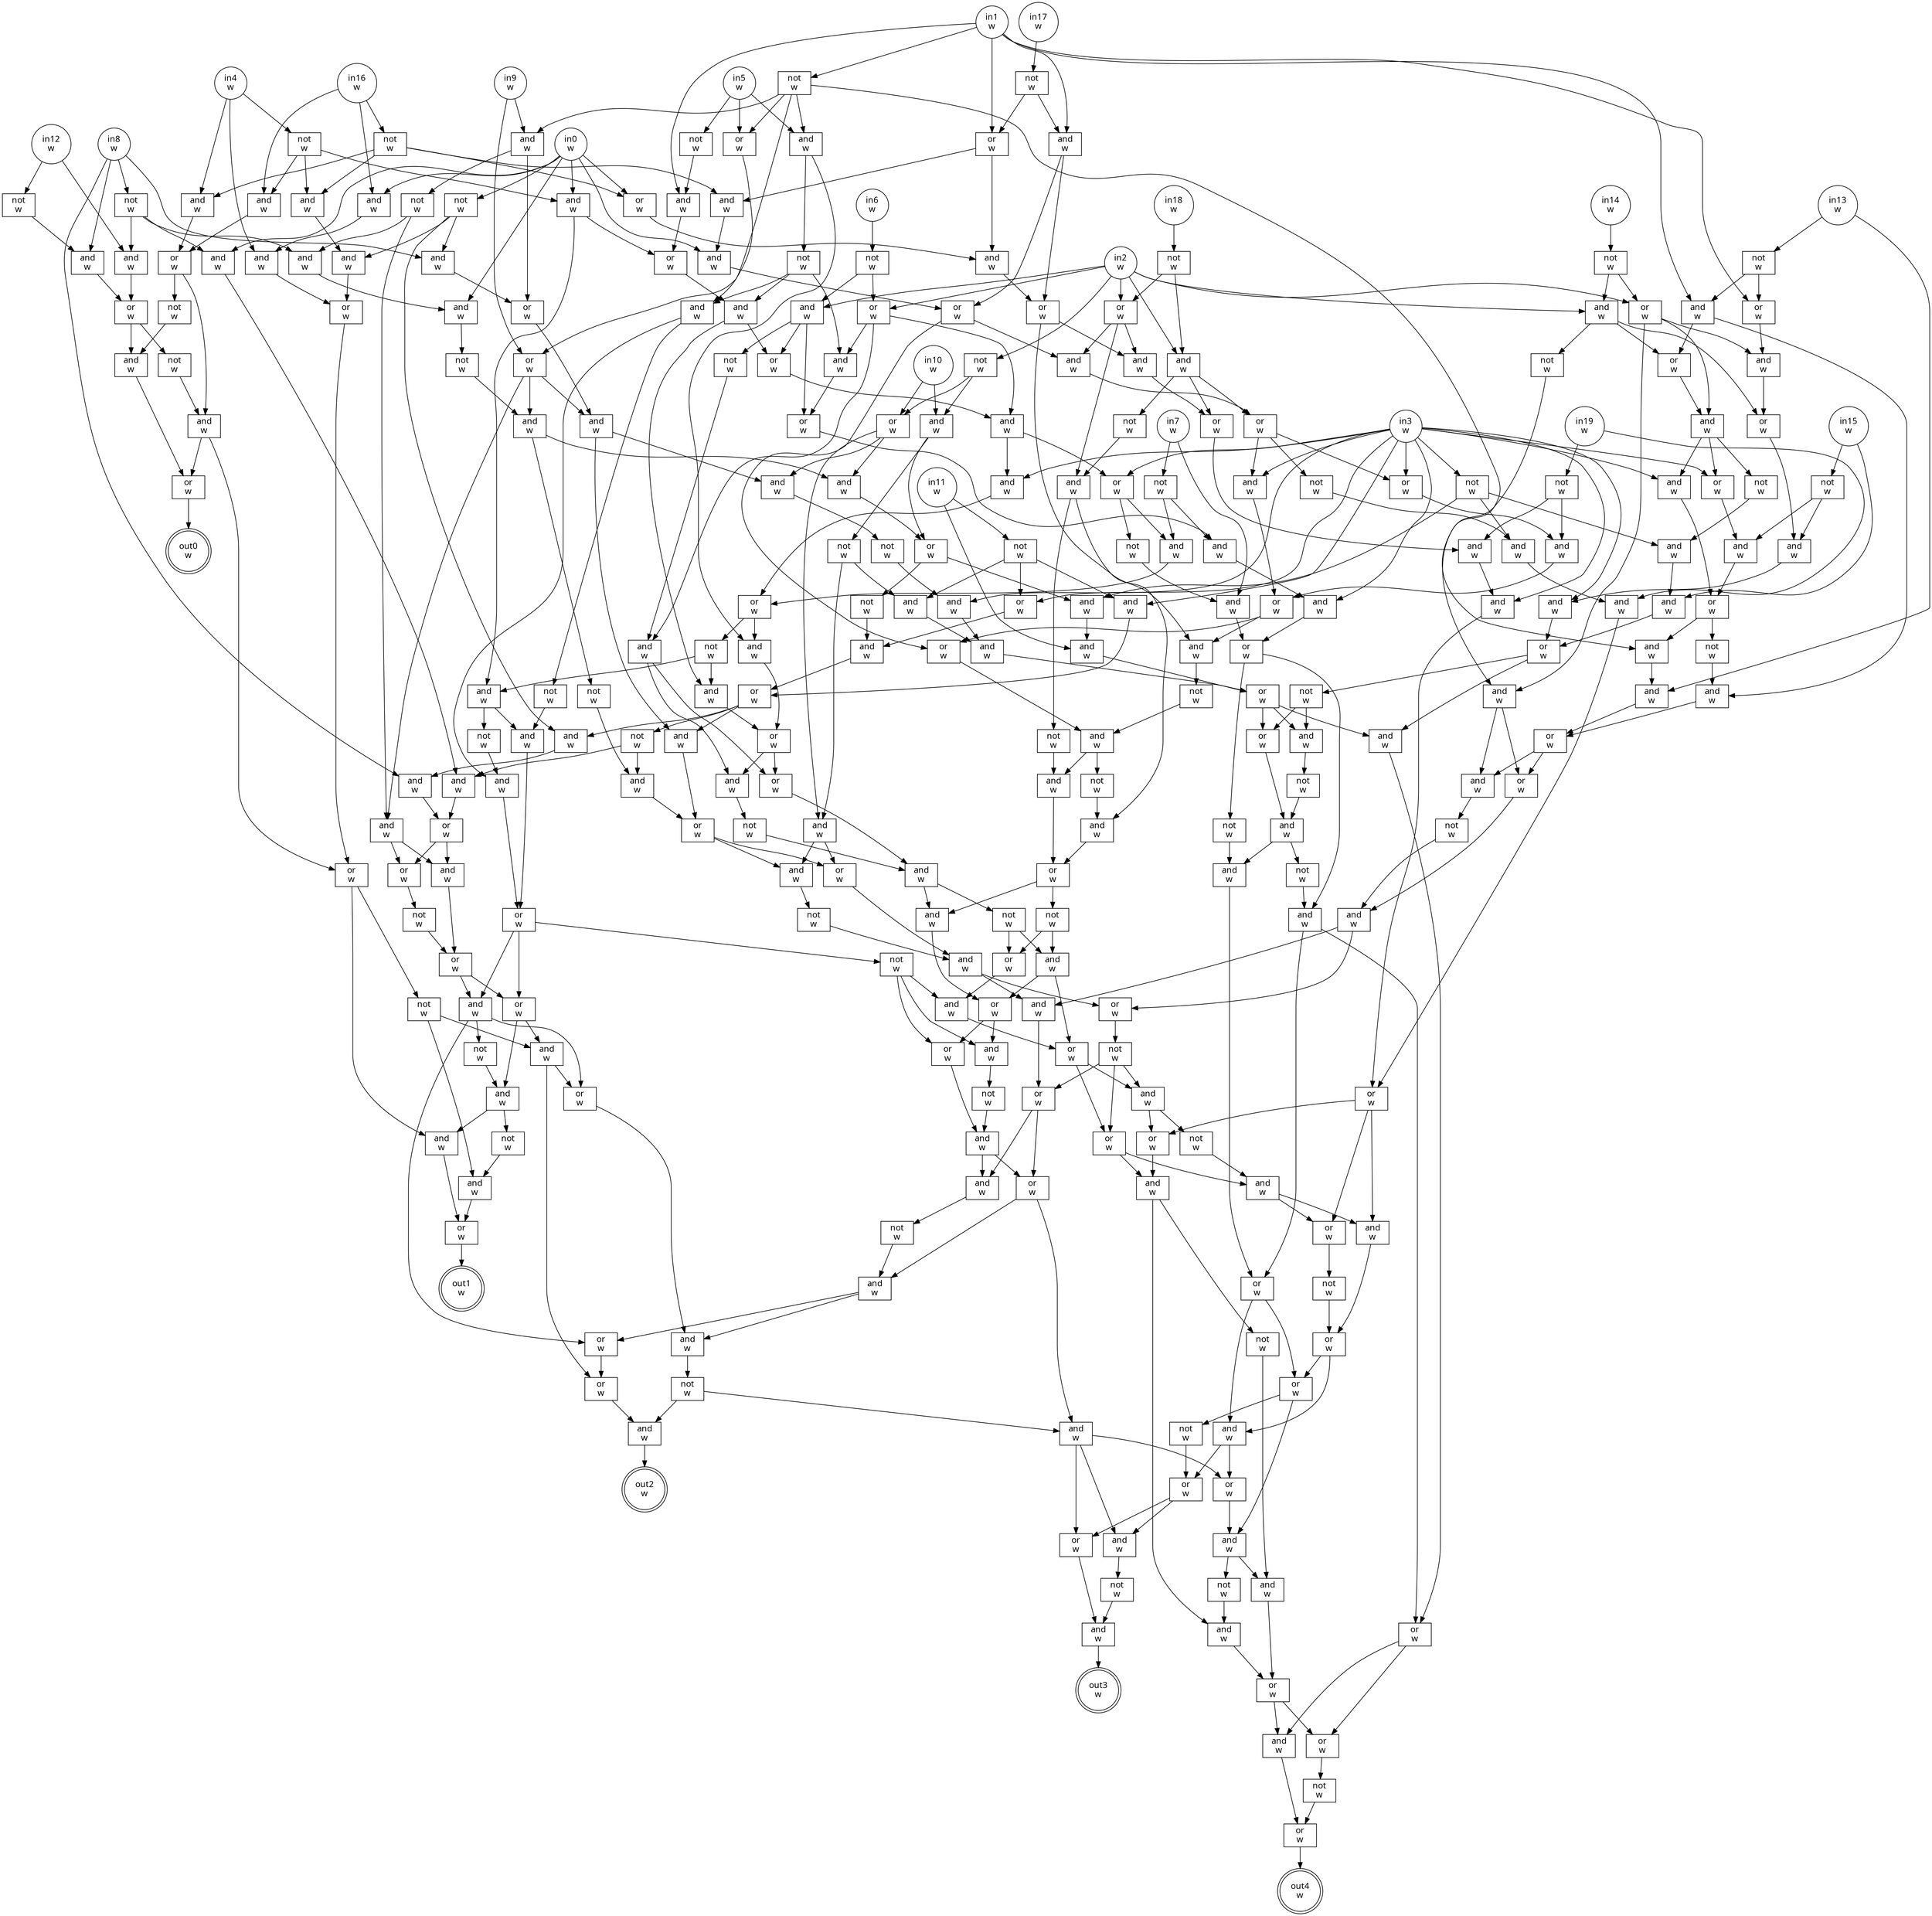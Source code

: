 digraph circuit{
	node [style = filled, fillcolor = white,shape=rect, fontname=geneva]
	g0 [label="in0\nw",shape=circle,fillcolor=white]
	g1 [label="in1\nw",shape=circle,fillcolor=white]
	g2 [label="in2\nw",shape=circle,fillcolor=white]
	g3 [label="in3\nw",shape=circle,fillcolor=white]
	g4 [label="in4\nw",shape=circle,fillcolor=white]
	g5 [label="in5\nw",shape=circle,fillcolor=white]
	g6 [label="in6\nw",shape=circle,fillcolor=white]
	g7 [label="in7\nw",shape=circle,fillcolor=white]
	g8 [label="in8\nw",shape=circle,fillcolor=white]
	g9 [label="in9\nw",shape=circle,fillcolor=white]
	g10 [label="in10\nw",shape=circle,fillcolor=white]
	g11 [label="in11\nw",shape=circle,fillcolor=white]
	g12 [label="in12\nw",shape=circle,fillcolor=white]
	g13 [label="in13\nw",shape=circle,fillcolor=white]
	g14 [label="in14\nw",shape=circle,fillcolor=white]
	g15 [label="in15\nw",shape=circle,fillcolor=white]
	g16 [label="in16\nw",shape=circle,fillcolor=white]
	g17 [label="in17\nw",shape=circle,fillcolor=white]
	g18 [label="in18\nw",shape=circle,fillcolor=white]
	g19 [label="in19\nw",shape=circle,fillcolor=white]
	g20 [label="not\nw",fillcolor=white]
	g21 [label="not\nw",fillcolor=white]
	g22 [label="not\nw",fillcolor=white]
	g23 [label="not\nw",fillcolor=white]
	g24 [label="not\nw",fillcolor=white]
	g25 [label="not\nw",fillcolor=white]
	g26 [label="not\nw",fillcolor=white]
	g27 [label="not\nw",fillcolor=white]
	g28 [label="not\nw",fillcolor=white]
	g29 [label="and\nw",fillcolor=white]
	g30 [label="not\nw",fillcolor=white]
	g31 [label="and\nw",fillcolor=white]
	g32 [label="or\nw",fillcolor=white]
	g33 [label="not\nw",fillcolor=white]
	g34 [label="not\nw",fillcolor=white]
	g35 [label="not\nw",fillcolor=white]
	g36 [label="not\nw",fillcolor=white]
	g37 [label="and\nw",fillcolor=white]
	g38 [label="not\nw",fillcolor=white]
	g39 [label="and\nw",fillcolor=white]
	g40 [label="or\nw",fillcolor=white]
	g41 [label="and\nw",fillcolor=white]
	g42 [label="not\nw",fillcolor=white]
	g43 [label="and\nw",fillcolor=white]
	g44 [label="or\nw",fillcolor=white]
	g45 [label="and\nw",fillcolor=white]
	g46 [label="or\nw",fillcolor=white]
	g47 [label="and\nw",fillcolor=white]
	g48 [label="not\nw",fillcolor=white]
	g49 [label="and\nw",fillcolor=white]
	g50 [label="not\nw",fillcolor=white]
	g51 [label="or\nw",fillcolor=white]
	g52 [label="and\nw",fillcolor=white]
	g53 [label="and\nw",fillcolor=white]
	g54 [label="not\nw",fillcolor=white]
	g55 [label="or\nw",fillcolor=white]
	g56 [label="and\nw",fillcolor=white]
	g57 [label="not\nw",fillcolor=white]
	g58 [label="or\nw",fillcolor=white]
	g59 [label="and\nw",fillcolor=white]
	g60 [label="not\nw",fillcolor=white]
	g61 [label="and\nw",fillcolor=white]
	g62 [label="not\nw",fillcolor=white]
	g63 [label="or\nw",fillcolor=white]
	g64 [label="and\nw",fillcolor=white]
	g65 [label="not\nw",fillcolor=white]
	g66 [label="and\nw",fillcolor=white]
	g67 [label="and\nw",fillcolor=white]
	g68 [label="and\nw",fillcolor=white]
	g69 [label="or\nw",fillcolor=white]
	g70 [label="and\nw",fillcolor=white]
	g71 [label="and\nw",fillcolor=white]
	g72 [label="and\nw",fillcolor=white]
	g73 [label="or\nw",fillcolor=white]
	g74 [label="and\nw",fillcolor=white]
	g75 [label="or\nw",fillcolor=white]
	g76 [label="and\nw",fillcolor=white]
	g77 [label="and\nw",fillcolor=white]
	g78 [label="or\nw",fillcolor=white]
	g79 [label="not\nw",fillcolor=white]
	g80 [label="not\nw",fillcolor=white]
	g81 [label="and\nw",fillcolor=white]
	g82 [label="and\nw",fillcolor=white]
	g83 [label="and\nw",fillcolor=white]
	g84 [label="or\nw",fillcolor=white]
	g85 [label="and\nw",fillcolor=white]
	g86 [label="or\nw",fillcolor=white]
	g87 [label="and\nw",fillcolor=white]
	g88 [label="and\nw",fillcolor=white]
	g89 [label="or\nw",fillcolor=white]
	g90 [label="not\nw",fillcolor=white]
	g91 [label="not\nw",fillcolor=white]
	g92 [label="and\nw",fillcolor=white]
	g93 [label="not\nw",fillcolor=white]
	g94 [label="and\nw",fillcolor=white]
	g95 [label="or\nw",fillcolor=white]
	g96 [label="and\nw",fillcolor=white]
	g97 [label="and\nw",fillcolor=white]
	g98 [label="or\nw",fillcolor=white]
	g99 [label="and\nw",fillcolor=white]
	g100 [label="not\nw",fillcolor=white]
	g101 [label="or\nw",fillcolor=white]
	g102 [label="and\nw",fillcolor=white]
	g103 [label="not\nw",fillcolor=white]
	g104 [label="and\nw",fillcolor=white]
	g105 [label="and\nw",fillcolor=white]
	g106 [label="and\nw",fillcolor=white]
	g107 [label="and\nw",fillcolor=white]
	g108 [label="or\nw",fillcolor=white]
	g109 [label="and\nw",fillcolor=white]
	g110 [label="not\nw",fillcolor=white]
	g111 [label="or\nw",fillcolor=white]
	g112 [label="and\nw",fillcolor=white]
	g113 [label="and\nw",fillcolor=white]
	g114 [label="and\nw",fillcolor=white]
	g115 [label="and\nw",fillcolor=white]
	g116 [label="or\nw",fillcolor=white]
	g117 [label="and\nw",fillcolor=white]
	g118 [label="or\nw",fillcolor=white]
	g119 [label="and\nw",fillcolor=white]
	g120 [label="and\nw",fillcolor=white]
	g121 [label="or\nw",fillcolor=white]
	g122 [label="and\nw",fillcolor=white]
	g123 [label="or\nw",fillcolor=white]
	g124 [label="and\nw",fillcolor=white]
	g125 [label="not\nw",fillcolor=white]
	g126 [label="not\nw",fillcolor=white]
	g127 [label="and\nw",fillcolor=white]
	g128 [label="or\nw",fillcolor=white]
	g129 [label="not\nw",fillcolor=white]
	g130 [label="and\nw",fillcolor=white]
	g131 [label="or\nw",fillcolor=white]
	g132 [label="or\nw",fillcolor=white]
	g133 [label="and\nw",fillcolor=white]
	g134 [label="not\nw",fillcolor=white]
	g135 [label="and\nw",fillcolor=white]
	g136 [label="not\nw",fillcolor=white]
	g137 [label="and\nw",fillcolor=white]
	g138 [label="and\nw",fillcolor=white]
	g139 [label="not\nw",fillcolor=white]
	g140 [label="and\nw",fillcolor=white]
	g141 [label="or\nw",fillcolor=white]
	g142 [label="not\nw",fillcolor=white]
	g143 [label="and\nw",fillcolor=white]
	g144 [label="not\nw",fillcolor=white]
	g145 [label="and\nw",fillcolor=white]
	g146 [label="and\nw",fillcolor=white]
	g147 [label="or\nw",fillcolor=white]
	g148 [label="and\nw",fillcolor=white]
	g149 [label="and\nw",fillcolor=white]
	g150 [label="not\nw",fillcolor=white]
	g151 [label="and\nw",fillcolor=white]
	g152 [label="or\nw",fillcolor=white]
	g153 [label="not\nw",fillcolor=white]
	g154 [label="not\nw",fillcolor=white]
	g155 [label="and\nw",fillcolor=white]
	g156 [label="and\nw",fillcolor=white]
	g157 [label="and\nw",fillcolor=white]
	g158 [label="and\nw",fillcolor=white]
	g159 [label="or\nw",fillcolor=white]
	g160 [label="and\nw",fillcolor=white]
	g161 [label="or\nw",fillcolor=white]
	g162 [label="or\nw",fillcolor=white]
	g163 [label="and\nw",fillcolor=white]
	g164 [label="and\nw",fillcolor=white]
	g165 [label="or\nw",fillcolor=white]
	g166 [label="not\nw",fillcolor=white]
	g167 [label="and\nw",fillcolor=white]
	g168 [label="and\nw",fillcolor=white]
	g169 [label="or\nw",fillcolor=white]
	g170 [label="or\nw",fillcolor=white]
	g171 [label="and\nw",fillcolor=white]
	g172 [label="or\nw",fillcolor=white]
	g173 [label="and\nw",fillcolor=white]
	g174 [label="not\nw",fillcolor=white]
	g175 [label="and\nw",fillcolor=white]
	g176 [label="and\nw",fillcolor=white]
	g177 [label="not\nw",fillcolor=white]
	g178 [label="and\nw",fillcolor=white]
	g179 [label="or\nw",fillcolor=white]
	g180 [label="and\nw",fillcolor=white]
	g181 [label="not\nw",fillcolor=white]
	g182 [label="and\nw",fillcolor=white]
	g183 [label="or\nw",fillcolor=white]
	g184 [label="or\nw",fillcolor=white]
	g185 [label="and\nw",fillcolor=white]
	g186 [label="not\nw",fillcolor=white]
	g187 [label="and\nw",fillcolor=white]
	g188 [label="or\nw",fillcolor=white]
	g189 [label="and\nw",fillcolor=white]
	g190 [label="or\nw",fillcolor=white]
	g191 [label="and\nw",fillcolor=white]
	g192 [label="or\nw",fillcolor=white]
	g193 [label="and\nw",fillcolor=white]
	g194 [label="and\nw",fillcolor=white]
	g195 [label="or\nw",fillcolor=white]
	g196 [label="not\nw",fillcolor=white]
	g197 [label="and\nw",fillcolor=white]
	g198 [label="or\nw",fillcolor=white]
	g199 [label="or\nw",fillcolor=white]
	g200 [label="not\nw",fillcolor=white]
	g201 [label="and\nw",fillcolor=white]
	g202 [label="and\nw",fillcolor=white]
	g203 [label="or\nw",fillcolor=white]
	g204 [label="or\nw",fillcolor=white]
	g205 [label="not\nw",fillcolor=white]
	g206 [label="and\nw",fillcolor=white]
	g207 [label="or\nw",fillcolor=white]
	g208 [label="and\nw",fillcolor=white]
	g209 [label="not\nw",fillcolor=white]
	g210 [label="or\nw",fillcolor=white]
	g211 [label="and\nw",fillcolor=white]
	g212 [label="and\nw",fillcolor=white]
	g213 [label="not\nw",fillcolor=white]
	g214 [label="and\nw",fillcolor=white]
	g215 [label="or\nw",fillcolor=white]
	g216 [label="and\nw",fillcolor=white]
	g217 [label="or\nw",fillcolor=white]
	g218 [label="and\nw",fillcolor=white]
	g219 [label="or\nw",fillcolor=white]
	g220 [label="and\nw",fillcolor=white]
	g221 [label="and\nw",fillcolor=white]
	g222 [label="or\nw",fillcolor=white]
	g223 [label="and\nw",fillcolor=white]
	g224 [label="not\nw",fillcolor=white]
	g225 [label="or\nw",fillcolor=white]
	g226 [label="and\nw",fillcolor=white]
	g227 [label="and\nw",fillcolor=white]
	g228 [label="or\nw",fillcolor=white]
	g229 [label="not\nw",fillcolor=white]
	g230 [label="or\nw",fillcolor=white]
	g231 [label="and\nw",fillcolor=white]
	g232 [label="not\nw",fillcolor=white]
	g233 [label="or\nw",fillcolor=white]
	g234 [label="and\nw",fillcolor=white]
	g235 [label="or\nw",fillcolor=white]
	g236 [label="or\nw",fillcolor=white]
	g237 [label="and\nw",fillcolor=white]
	g238 [label="not\nw",fillcolor=white]
	g239 [label="and\nw",fillcolor=white]
	g240 [label="and\nw",fillcolor=white]
	g241 [label="or\nw",fillcolor=white]
	g242 [label="and\nw",fillcolor=white]
	g243 [label="or\nw",fillcolor=white]
	g244 [label="and\nw",fillcolor=white]
	g245 [label="not\nw",fillcolor=white]
	g246 [label="not\nw",fillcolor=white]
	g247 [label="and\nw",fillcolor=white]
	g248 [label="or\nw",fillcolor=white]
	g249 [label="not\nw",fillcolor=white]
	g250 [label="and\nw",fillcolor=white]
	g251 [label="or\nw",fillcolor=white]
	g252 [label="and\nw",fillcolor=white]
	g253 [label="not\nw",fillcolor=white]
	g254 [label="and\nw",fillcolor=white]
	g255 [label="and\nw",fillcolor=white]
	g256 [label="or\nw",fillcolor=white]
	g257 [label="or\nw",fillcolor=white]
	g258 [label="and\nw",fillcolor=white]
	g259 [label="not\nw",fillcolor=white]
	g260 [label="and\nw",fillcolor=white]
	g261 [label="and\nw",fillcolor=white]
	g262 [label="not\nw",fillcolor=white]
	g263 [label="and\nw",fillcolor=white]
	g264 [label="or\nw",fillcolor=white]
	g265 [label="or\nw",fillcolor=white]
	g266 [label="not\nw",fillcolor=white]
	g267 [label="and\nw",fillcolor=white]
	g268 [label="or\nw",fillcolor=white]
	g269 [label="and\nw",fillcolor=white]
	g270 [label="not\nw",fillcolor=white]
	g271 [label="or\nw",fillcolor=white]
	g272 [label="and\nw",fillcolor=white]
	g273 [label="or\nw",fillcolor=white]
	g274 [label="and\nw",fillcolor=white]
	g275 [label="and\nw",fillcolor=white]
	g276 [label="not\nw",fillcolor=white]
	g277 [label="and\nw",fillcolor=white]
	g278 [label="or\nw",fillcolor=white]
	g279 [label="and\nw",fillcolor=white]
	g280 [label="or\nw",fillcolor=white]
	g281 [label="or\nw",fillcolor=white]
	g282 [label="not\nw",fillcolor=white]
	g283 [label="and\nw",fillcolor=white]
	g284 [label="or\nw",fillcolor=white]
	g285 [label="out0\nw",shape=doublecircle,fillcolor=white]
	g286 [label="out1\nw",shape=doublecircle,fillcolor=white]
	g287 [label="out2\nw",shape=doublecircle,fillcolor=white]
	g288 [label="out3\nw",shape=doublecircle,fillcolor=white]
	g289 [label="out4\nw",shape=doublecircle,fillcolor=white]
	edge [fontname=Geneva,fontcolor=forestgreen]
	g0->g113
	g0->g115
	g0->g143
	g0->g156
	g0->g158
	g0->g170
	g0->g196
	g1->g68
	g1->g69
	g1->g71
	g1->g72
	g1->g84
	g1->g91
	g2->g49
	g2->g51
	g2->g53
	g2->g55
	g2->g58
	g2->g59
	g2->g62
	g3->g46
	g3->g47
	g3->g48
	g3->g75
	g3->g77
	g3->g88
	g3->g97
	g3->g120
	g3->g121
	g3->g162
	g3->g164
	g3->g194
	g3->g254
	g4->g37
	g4->g38
	g4->g114
	g5->g36
	g5->g92
	g5->g98
	g6->g35
	g7->g34
	g7->g127
	g8->g29
	g8->g30
	g8->g202
	g8->g218
	g9->g101
	g9->g102
	g10->g63
	g10->g64
	g11->g28
	g11->g149
	g12->g27
	g12->g31
	g13->g26
	g13->g107
	g14->g25
	g15->g24
	g15->g82
	g16->g23
	g16->g39
	g16->g113
	g17->g22
	g18->g21
	g19->g20
	g19->g168
	g20->g163
	g20->g193
	g21->g53
	g21->g55
	g22->g69
	g22->g71
	g23->g37
	g23->g45
	g23->g70
	g23->g170
	g24->g76
	g24->g87
	g25->g58
	g25->g59
	g26->g72
	g26->g84
	g27->g29
	g28->g46
	g28->g47
	g28->g67
	g29->g32
	g30->g31
	g30->g104
	g30->g156
	g31->g32
	g32->g33
	g32->g43
	g33->g41
	g34->g96
	g34->g122
	g35->g49
	g35->g51
	g36->g68
	g37->g40
	g38->g39
	g38->g45
	g38->g115
	g39->g40
	g40->g41
	g40->g42
	g41->g44
	g41->g199
	g42->g43
	g43->g44
	g44->g285
	g45->g197
	g46->g151
	g47->g152
	g48->g81
	g48->g148
	g48->g167
	g49->g50
	g49->g95
	g49->g118
	g50->g52
	g51->g52
	g51->g94
	g51->g119
	g52->g132
	g52->g133
	g53->g54
	g53->g161
	g53->g192
	g54->g56
	g55->g56
	g55->g160
	g55->g191
	g56->g57
	g56->g178
	g57->g176
	g58->g61
	g58->g74
	g58->g85
	g59->g60
	g59->g73
	g59->g86
	g60->g61
	g61->g109
	g61->g111
	g62->g63
	g62->g64
	g63->g66
	g63->g146
	g63->g252
	g64->g65
	g64->g147
	g65->g66
	g65->g67
	g66->g223
	g66->g225
	g67->g255
	g68->g116
	g69->g70
	g69->g171
	g70->g158
	g71->g159
	g71->g172
	g72->g73
	g72->g83
	g73->g74
	g74->g75
	g74->g77
	g74->g80
	g75->g76
	g76->g78
	g77->g78
	g78->g79
	g78->g106
	g79->g83
	g80->g81
	g81->g82
	g82->g89
	g83->g108
	g84->g85
	g85->g86
	g86->g87
	g87->g88
	g88->g89
	g89->g90
	g89->g279
	g90->g257
	g90->g258
	g91->g92
	g91->g98
	g91->g101
	g91->g102
	g91->g106
	g92->g93
	g92->g124
	g93->g94
	g93->g99
	g93->g117
	g94->g95
	g95->g96
	g96->g97
	g97->g128
	g98->g99
	g99->g100
	g99->g140
	g100->g138
	g101->g105
	g101->g145
	g101->g220
	g102->g103
	g102->g219
	g103->g104
	g103->g105
	g104->g143
	g105->g204
	g105->g206
	g106->g107
	g107->g108
	g108->g109
	g108->g111
	g109->g110
	g110->g112
	g111->g112
	g112->g227
	g112->g228
	g113->g114
	g114->g198
	g115->g116
	g115->g137
	g116->g117
	g117->g118
	g117->g130
	g118->g119
	g119->g120
	g119->g121
	g120->g123
	g121->g122
	g121->g126
	g122->g123
	g123->g124
	g123->g125
	g124->g131
	g125->g130
	g125->g137
	g126->g127
	g127->g128
	g128->g129
	g128->g263
	g129->g261
	g130->g131
	g131->g132
	g131->g133
	g132->g135
	g133->g134
	g134->g135
	g135->g136
	g135->g180
	g136->g182
	g136->g188
	g137->g138
	g137->g139
	g138->g141
	g139->g140
	g140->g141
	g141->g142
	g141->g208
	g141->g210
	g142->g184
	g142->g185
	g142->g189
	g143->g144
	g144->g145
	g145->g146
	g145->g154
	g146->g147
	g147->g148
	g147->g150
	g148->g149
	g149->g256
	g150->g151
	g151->g152
	g152->g153
	g152->g201
	g152->g221
	g153->g155
	g153->g157
	g154->g155
	g155->g222
	g156->g157
	g157->g203
	g158->g159
	g159->g160
	g159->g169
	g160->g161
	g161->g162
	g161->g164
	g161->g166
	g162->g163
	g163->g165
	g164->g165
	g165->g169
	g165->g173
	g166->g167
	g167->g168
	g168->g195
	g169->g175
	g170->g171
	g171->g172
	g172->g173
	g172->g191
	g173->g174
	g174->g175
	g175->g176
	g175->g177
	g176->g179
	g177->g178
	g178->g179
	g179->g180
	g179->g181
	g180->g183
	g181->g182
	g181->g188
	g182->g183
	g182->g190
	g183->g184
	g183->g185
	g184->g187
	g185->g186
	g186->g187
	g187->g231
	g187->g233
	g188->g189
	g189->g190
	g190->g241
	g190->g242
	g191->g192
	g192->g193
	g193->g194
	g194->g195
	g195->g243
	g195->g248
	g195->g250
	g196->g197
	g196->g201
	g196->g218
	g197->g198
	g198->g199
	g199->g200
	g199->g212
	g200->g214
	g200->g216
	g201->g202
	g202->g203
	g203->g204
	g203->g206
	g204->g205
	g205->g207
	g206->g207
	g207->g208
	g207->g210
	g208->g209
	g208->g217
	g208->g235
	g209->g211
	g210->g211
	g210->g216
	g211->g212
	g211->g213
	g212->g215
	g213->g214
	g214->g215
	g215->g286
	g216->g217
	g216->g236
	g217->g237
	g218->g219
	g219->g220
	g220->g221
	g220->g252
	g221->g222
	g222->g223
	g222->g225
	g223->g224
	g224->g226
	g225->g226
	g226->g227
	g226->g228
	g227->g230
	g228->g229
	g229->g230
	g229->g241
	g229->g242
	g230->g231
	g230->g233
	g231->g232
	g232->g234
	g233->g234
	g233->g240
	g234->g235
	g234->g237
	g235->g236
	g236->g239
	g237->g238
	g238->g239
	g238->g240
	g239->g287
	g240->g269
	g240->g271
	g240->g273
	g241->g244
	g241->g247
	g242->g243
	g242->g246
	g243->g244
	g244->g245
	g244->g277
	g245->g275
	g246->g247
	g247->g248
	g247->g250
	g248->g249
	g249->g251
	g250->g251
	g251->g265
	g251->g267
	g252->g253
	g253->g254
	g254->g255
	g255->g256
	g256->g257
	g256->g258
	g256->g279
	g257->g260
	g258->g259
	g259->g260
	g260->g261
	g260->g262
	g261->g264
	g262->g263
	g263->g264
	g263->g280
	g264->g265
	g264->g267
	g265->g266
	g265->g274
	g266->g268
	g267->g268
	g267->g273
	g268->g269
	g268->g271
	g269->g270
	g270->g272
	g271->g272
	g272->g288
	g273->g274
	g274->g275
	g274->g276
	g275->g278
	g276->g277
	g277->g278
	g278->g281
	g278->g283
	g279->g280
	g280->g281
	g280->g283
	g281->g282
	g282->g284
	g283->g284
	g284->g289
}
